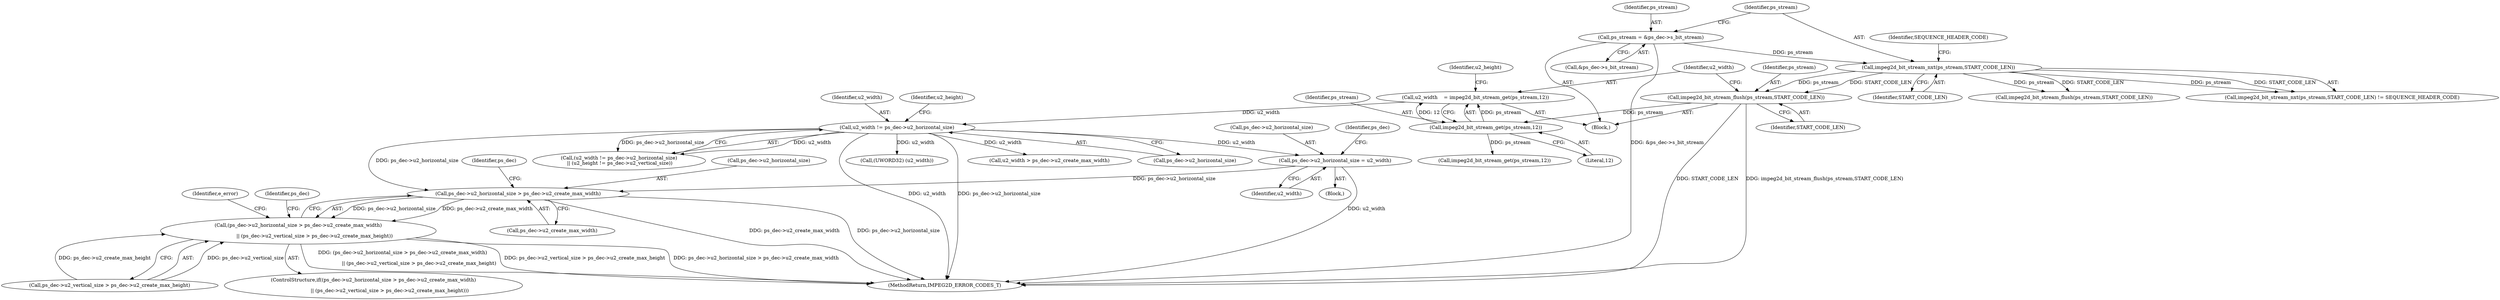 digraph "0_Android_a86eb798d077b9b25c8f8c77e3c02c2f287c1ce7_0@API" {
"1000243" [label="(Call,ps_dec->u2_horizontal_size > ps_dec->u2_create_max_width)"];
"1000162" [label="(Call,u2_width != ps_dec->u2_horizontal_size)"];
"1000150" [label="(Call,u2_width    = impeg2d_bit_stream_get(ps_stream,12))"];
"1000152" [label="(Call,impeg2d_bit_stream_get(ps_stream,12))"];
"1000147" [label="(Call,impeg2d_bit_stream_flush(ps_stream,START_CODE_LEN))"];
"1000137" [label="(Call,impeg2d_bit_stream_nxt(ps_stream,START_CODE_LEN))"];
"1000127" [label="(Call,ps_stream = &ps_dec->s_bit_stream)"];
"1000180" [label="(Call,ps_dec->u2_horizontal_size = u2_width)"];
"1000242" [label="(Call,(ps_dec->u2_horizontal_size > ps_dec->u2_create_max_width)\n\n                     || (ps_dec->u2_vertical_size > ps_dec->u2_create_max_height))"];
"1000150" [label="(Call,u2_width    = impeg2d_bit_stream_get(ps_stream,12))"];
"1000137" [label="(Call,impeg2d_bit_stream_nxt(ps_stream,START_CODE_LEN))"];
"1000252" [label="(Identifier,ps_dec)"];
"1000250" [label="(Call,ps_dec->u2_vertical_size > ps_dec->u2_create_max_height)"];
"1000149" [label="(Identifier,START_CODE_LEN)"];
"1000151" [label="(Identifier,u2_width)"];
"1000201" [label="(Call,(UWORD32) (u2_width))"];
"1000162" [label="(Call,u2_width != ps_dec->u2_horizontal_size)"];
"1000153" [label="(Identifier,ps_stream)"];
"1000147" [label="(Call,impeg2d_bit_stream_flush(ps_stream,START_CODE_LEN))"];
"1000156" [label="(Identifier,u2_height)"];
"1000129" [label="(Call,&ps_dec->s_bit_stream)"];
"1000184" [label="(Identifier,u2_width)"];
"1000208" [label="(Call,u2_width > ps_dec->u2_create_max_width)"];
"1000164" [label="(Call,ps_dec->u2_horizontal_size)"];
"1000180" [label="(Call,ps_dec->u2_horizontal_size = u2_width)"];
"1000152" [label="(Call,impeg2d_bit_stream_get(ps_stream,12))"];
"1000127" [label="(Call,ps_stream = &ps_dec->s_bit_stream)"];
"1000241" [label="(ControlStructure,if((ps_dec->u2_horizontal_size > ps_dec->u2_create_max_width)\n\n                     || (ps_dec->u2_vertical_size > ps_dec->u2_create_max_height)))"];
"1000243" [label="(Call,ps_dec->u2_horizontal_size > ps_dec->u2_create_max_width)"];
"1000157" [label="(Call,impeg2d_bit_stream_get(ps_stream,12))"];
"1000139" [label="(Identifier,START_CODE_LEN)"];
"1000125" [label="(Block,)"];
"1000242" [label="(Call,(ps_dec->u2_horizontal_size > ps_dec->u2_create_max_width)\n\n                     || (ps_dec->u2_vertical_size > ps_dec->u2_create_max_height))"];
"1000181" [label="(Call,ps_dec->u2_horizontal_size)"];
"1000163" [label="(Identifier,u2_width)"];
"1000161" [label="(Call,(u2_width != ps_dec->u2_horizontal_size)\n || (u2_height != ps_dec->u2_vertical_size))"];
"1000136" [label="(Call,impeg2d_bit_stream_nxt(ps_stream,START_CODE_LEN) != SEQUENCE_HEADER_CODE)"];
"1000260" [label="(Identifier,e_error)"];
"1000379" [label="(MethodReturn,IMPEG2D_ERROR_CODES_T)"];
"1000247" [label="(Call,ps_dec->u2_create_max_width)"];
"1000148" [label="(Identifier,ps_stream)"];
"1000187" [label="(Identifier,ps_dec)"];
"1000267" [label="(Identifier,ps_dec)"];
"1000128" [label="(Identifier,ps_stream)"];
"1000138" [label="(Identifier,ps_stream)"];
"1000179" [label="(Block,)"];
"1000154" [label="(Literal,12)"];
"1000140" [label="(Identifier,SEQUENCE_HEADER_CODE)"];
"1000142" [label="(Call,impeg2d_bit_stream_flush(ps_stream,START_CODE_LEN))"];
"1000244" [label="(Call,ps_dec->u2_horizontal_size)"];
"1000168" [label="(Identifier,u2_height)"];
"1000243" -> "1000242"  [label="AST: "];
"1000243" -> "1000247"  [label="CFG: "];
"1000244" -> "1000243"  [label="AST: "];
"1000247" -> "1000243"  [label="AST: "];
"1000252" -> "1000243"  [label="CFG: "];
"1000242" -> "1000243"  [label="CFG: "];
"1000243" -> "1000379"  [label="DDG: ps_dec->u2_horizontal_size"];
"1000243" -> "1000379"  [label="DDG: ps_dec->u2_create_max_width"];
"1000243" -> "1000242"  [label="DDG: ps_dec->u2_horizontal_size"];
"1000243" -> "1000242"  [label="DDG: ps_dec->u2_create_max_width"];
"1000162" -> "1000243"  [label="DDG: ps_dec->u2_horizontal_size"];
"1000180" -> "1000243"  [label="DDG: ps_dec->u2_horizontal_size"];
"1000162" -> "1000161"  [label="AST: "];
"1000162" -> "1000164"  [label="CFG: "];
"1000163" -> "1000162"  [label="AST: "];
"1000164" -> "1000162"  [label="AST: "];
"1000168" -> "1000162"  [label="CFG: "];
"1000161" -> "1000162"  [label="CFG: "];
"1000162" -> "1000379"  [label="DDG: ps_dec->u2_horizontal_size"];
"1000162" -> "1000379"  [label="DDG: u2_width"];
"1000162" -> "1000161"  [label="DDG: u2_width"];
"1000162" -> "1000161"  [label="DDG: ps_dec->u2_horizontal_size"];
"1000150" -> "1000162"  [label="DDG: u2_width"];
"1000162" -> "1000180"  [label="DDG: u2_width"];
"1000162" -> "1000201"  [label="DDG: u2_width"];
"1000162" -> "1000208"  [label="DDG: u2_width"];
"1000150" -> "1000125"  [label="AST: "];
"1000150" -> "1000152"  [label="CFG: "];
"1000151" -> "1000150"  [label="AST: "];
"1000152" -> "1000150"  [label="AST: "];
"1000156" -> "1000150"  [label="CFG: "];
"1000152" -> "1000150"  [label="DDG: ps_stream"];
"1000152" -> "1000150"  [label="DDG: 12"];
"1000152" -> "1000154"  [label="CFG: "];
"1000153" -> "1000152"  [label="AST: "];
"1000154" -> "1000152"  [label="AST: "];
"1000147" -> "1000152"  [label="DDG: ps_stream"];
"1000152" -> "1000157"  [label="DDG: ps_stream"];
"1000147" -> "1000125"  [label="AST: "];
"1000147" -> "1000149"  [label="CFG: "];
"1000148" -> "1000147"  [label="AST: "];
"1000149" -> "1000147"  [label="AST: "];
"1000151" -> "1000147"  [label="CFG: "];
"1000147" -> "1000379"  [label="DDG: START_CODE_LEN"];
"1000147" -> "1000379"  [label="DDG: impeg2d_bit_stream_flush(ps_stream,START_CODE_LEN)"];
"1000137" -> "1000147"  [label="DDG: ps_stream"];
"1000137" -> "1000147"  [label="DDG: START_CODE_LEN"];
"1000137" -> "1000136"  [label="AST: "];
"1000137" -> "1000139"  [label="CFG: "];
"1000138" -> "1000137"  [label="AST: "];
"1000139" -> "1000137"  [label="AST: "];
"1000140" -> "1000137"  [label="CFG: "];
"1000137" -> "1000136"  [label="DDG: ps_stream"];
"1000137" -> "1000136"  [label="DDG: START_CODE_LEN"];
"1000127" -> "1000137"  [label="DDG: ps_stream"];
"1000137" -> "1000142"  [label="DDG: ps_stream"];
"1000137" -> "1000142"  [label="DDG: START_CODE_LEN"];
"1000127" -> "1000125"  [label="AST: "];
"1000127" -> "1000129"  [label="CFG: "];
"1000128" -> "1000127"  [label="AST: "];
"1000129" -> "1000127"  [label="AST: "];
"1000138" -> "1000127"  [label="CFG: "];
"1000127" -> "1000379"  [label="DDG: &ps_dec->s_bit_stream"];
"1000180" -> "1000179"  [label="AST: "];
"1000180" -> "1000184"  [label="CFG: "];
"1000181" -> "1000180"  [label="AST: "];
"1000184" -> "1000180"  [label="AST: "];
"1000187" -> "1000180"  [label="CFG: "];
"1000180" -> "1000379"  [label="DDG: u2_width"];
"1000242" -> "1000241"  [label="AST: "];
"1000242" -> "1000250"  [label="CFG: "];
"1000250" -> "1000242"  [label="AST: "];
"1000260" -> "1000242"  [label="CFG: "];
"1000267" -> "1000242"  [label="CFG: "];
"1000242" -> "1000379"  [label="DDG: (ps_dec->u2_horizontal_size > ps_dec->u2_create_max_width)\n\n                     || (ps_dec->u2_vertical_size > ps_dec->u2_create_max_height)"];
"1000242" -> "1000379"  [label="DDG: ps_dec->u2_vertical_size > ps_dec->u2_create_max_height"];
"1000242" -> "1000379"  [label="DDG: ps_dec->u2_horizontal_size > ps_dec->u2_create_max_width"];
"1000250" -> "1000242"  [label="DDG: ps_dec->u2_vertical_size"];
"1000250" -> "1000242"  [label="DDG: ps_dec->u2_create_max_height"];
}
